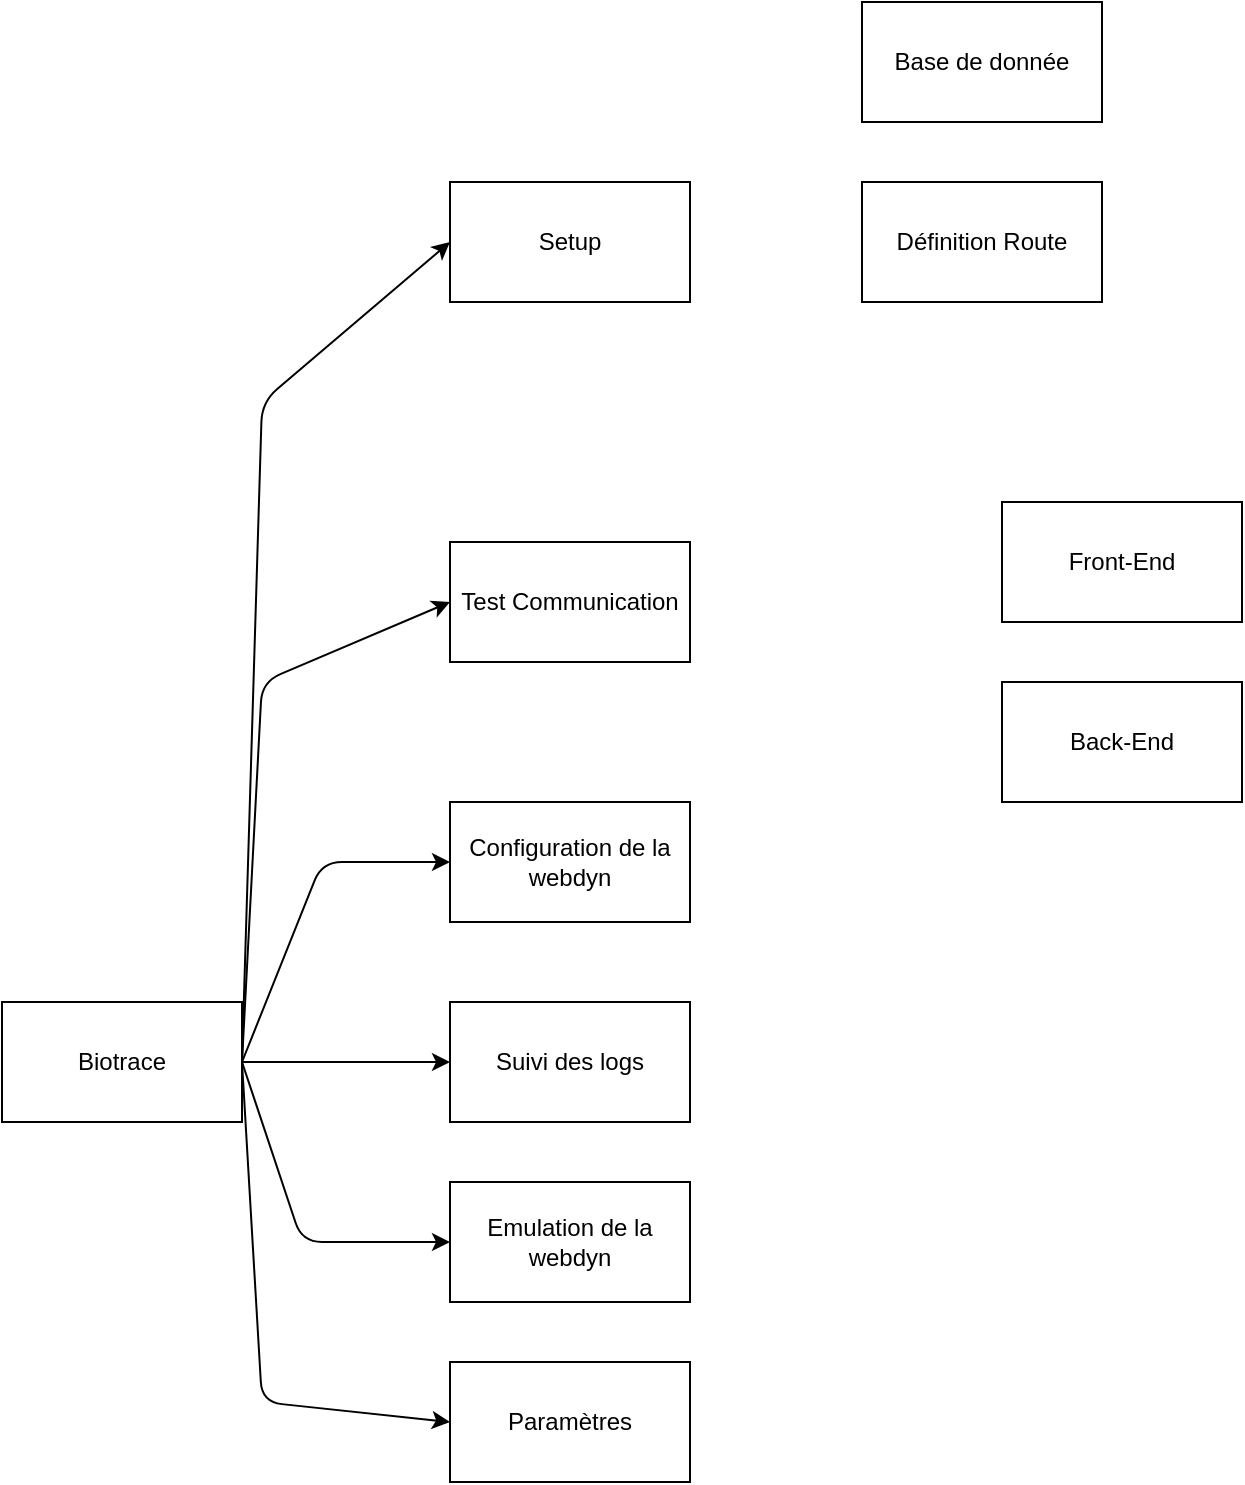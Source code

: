 <mxfile>
    <diagram id="Wm75jWd2bbBefZEmC08C" name="Page-1">
        <mxGraphModel dx="1223" dy="2033" grid="1" gridSize="10" guides="1" tooltips="1" connect="1" arrows="1" fold="1" page="1" pageScale="1" pageWidth="827" pageHeight="1169" math="0" shadow="0">
            <root>
                <mxCell id="0"/>
                <mxCell id="1" parent="0"/>
                <mxCell id="8" style="edgeStyle=none;html=1;exitX=1;exitY=0.5;exitDx=0;exitDy=0;entryX=0;entryY=0.5;entryDx=0;entryDy=0;" parent="1" source="2" target="3" edge="1">
                    <mxGeometry relative="1" as="geometry">
                        <mxPoint x="250" y="220" as="targetPoint"/>
                        <Array as="points">
                            <mxPoint x="160" y="230"/>
                        </Array>
                    </mxGeometry>
                </mxCell>
                <mxCell id="9" style="edgeStyle=none;html=1;exitX=1;exitY=0.5;exitDx=0;exitDy=0;entryX=0;entryY=0.5;entryDx=0;entryDy=0;" parent="1" source="2" target="4" edge="1">
                    <mxGeometry relative="1" as="geometry">
                        <mxPoint x="250" y="320" as="targetPoint"/>
                        <Array as="points">
                            <mxPoint x="190" y="320"/>
                        </Array>
                    </mxGeometry>
                </mxCell>
                <mxCell id="10" style="edgeStyle=none;html=1;exitX=1;exitY=0.5;exitDx=0;exitDy=0;entryX=0;entryY=0.5;entryDx=0;entryDy=0;" parent="1" source="2" target="5" edge="1">
                    <mxGeometry relative="1" as="geometry"/>
                </mxCell>
                <mxCell id="11" style="edgeStyle=none;html=1;exitX=1;exitY=0.5;exitDx=0;exitDy=0;entryX=0;entryY=0.5;entryDx=0;entryDy=0;" parent="1" source="2" target="6" edge="1">
                    <mxGeometry relative="1" as="geometry">
                        <Array as="points">
                            <mxPoint x="180" y="510"/>
                        </Array>
                    </mxGeometry>
                </mxCell>
                <mxCell id="12" style="edgeStyle=none;html=1;exitX=1;exitY=0.5;exitDx=0;exitDy=0;entryX=0;entryY=0.5;entryDx=0;entryDy=0;" parent="1" source="2" target="7" edge="1">
                    <mxGeometry relative="1" as="geometry">
                        <Array as="points">
                            <mxPoint x="160" y="590"/>
                        </Array>
                    </mxGeometry>
                </mxCell>
                <mxCell id="16" style="edgeStyle=none;html=1;exitX=1;exitY=0.5;exitDx=0;exitDy=0;entryX=0;entryY=0.5;entryDx=0;entryDy=0;" edge="1" parent="1" source="2" target="15">
                    <mxGeometry relative="1" as="geometry">
                        <Array as="points">
                            <mxPoint x="160" y="90"/>
                        </Array>
                    </mxGeometry>
                </mxCell>
                <mxCell id="2" value="Biotrace" style="rounded=0;whiteSpace=wrap;html=1;" parent="1" vertex="1">
                    <mxGeometry x="30" y="390" width="120" height="60" as="geometry"/>
                </mxCell>
                <mxCell id="3" value="Test Communication" style="rounded=0;whiteSpace=wrap;html=1;" parent="1" vertex="1">
                    <mxGeometry x="254" y="160" width="120" height="60" as="geometry"/>
                </mxCell>
                <mxCell id="4" value="Configuration de la webdyn" style="rounded=0;whiteSpace=wrap;html=1;" parent="1" vertex="1">
                    <mxGeometry x="254" y="290" width="120" height="60" as="geometry"/>
                </mxCell>
                <mxCell id="5" value="Suivi des logs" style="rounded=0;whiteSpace=wrap;html=1;" parent="1" vertex="1">
                    <mxGeometry x="254" y="390" width="120" height="60" as="geometry"/>
                </mxCell>
                <mxCell id="6" value="Emulation de la webdyn" style="rounded=0;whiteSpace=wrap;html=1;" parent="1" vertex="1">
                    <mxGeometry x="254" y="480" width="120" height="60" as="geometry"/>
                </mxCell>
                <mxCell id="7" value="Paramètres" style="rounded=0;whiteSpace=wrap;html=1;" parent="1" vertex="1">
                    <mxGeometry x="254" y="570" width="120" height="60" as="geometry"/>
                </mxCell>
                <mxCell id="13" value="Front-End" style="rounded=0;whiteSpace=wrap;html=1;" parent="1" vertex="1">
                    <mxGeometry x="530" y="140" width="120" height="60" as="geometry"/>
                </mxCell>
                <mxCell id="14" value="Back-End" style="rounded=0;whiteSpace=wrap;html=1;" parent="1" vertex="1">
                    <mxGeometry x="530" y="230" width="120" height="60" as="geometry"/>
                </mxCell>
                <mxCell id="15" value="Setup" style="rounded=0;whiteSpace=wrap;html=1;" vertex="1" parent="1">
                    <mxGeometry x="254" y="-20" width="120" height="60" as="geometry"/>
                </mxCell>
                <mxCell id="17" value="Base de donnée" style="rounded=0;whiteSpace=wrap;html=1;" vertex="1" parent="1">
                    <mxGeometry x="460" y="-110" width="120" height="60" as="geometry"/>
                </mxCell>
                <mxCell id="18" value="Définition Route" style="rounded=0;whiteSpace=wrap;html=1;" vertex="1" parent="1">
                    <mxGeometry x="460" y="-20" width="120" height="60" as="geometry"/>
                </mxCell>
            </root>
        </mxGraphModel>
    </diagram>
</mxfile>
